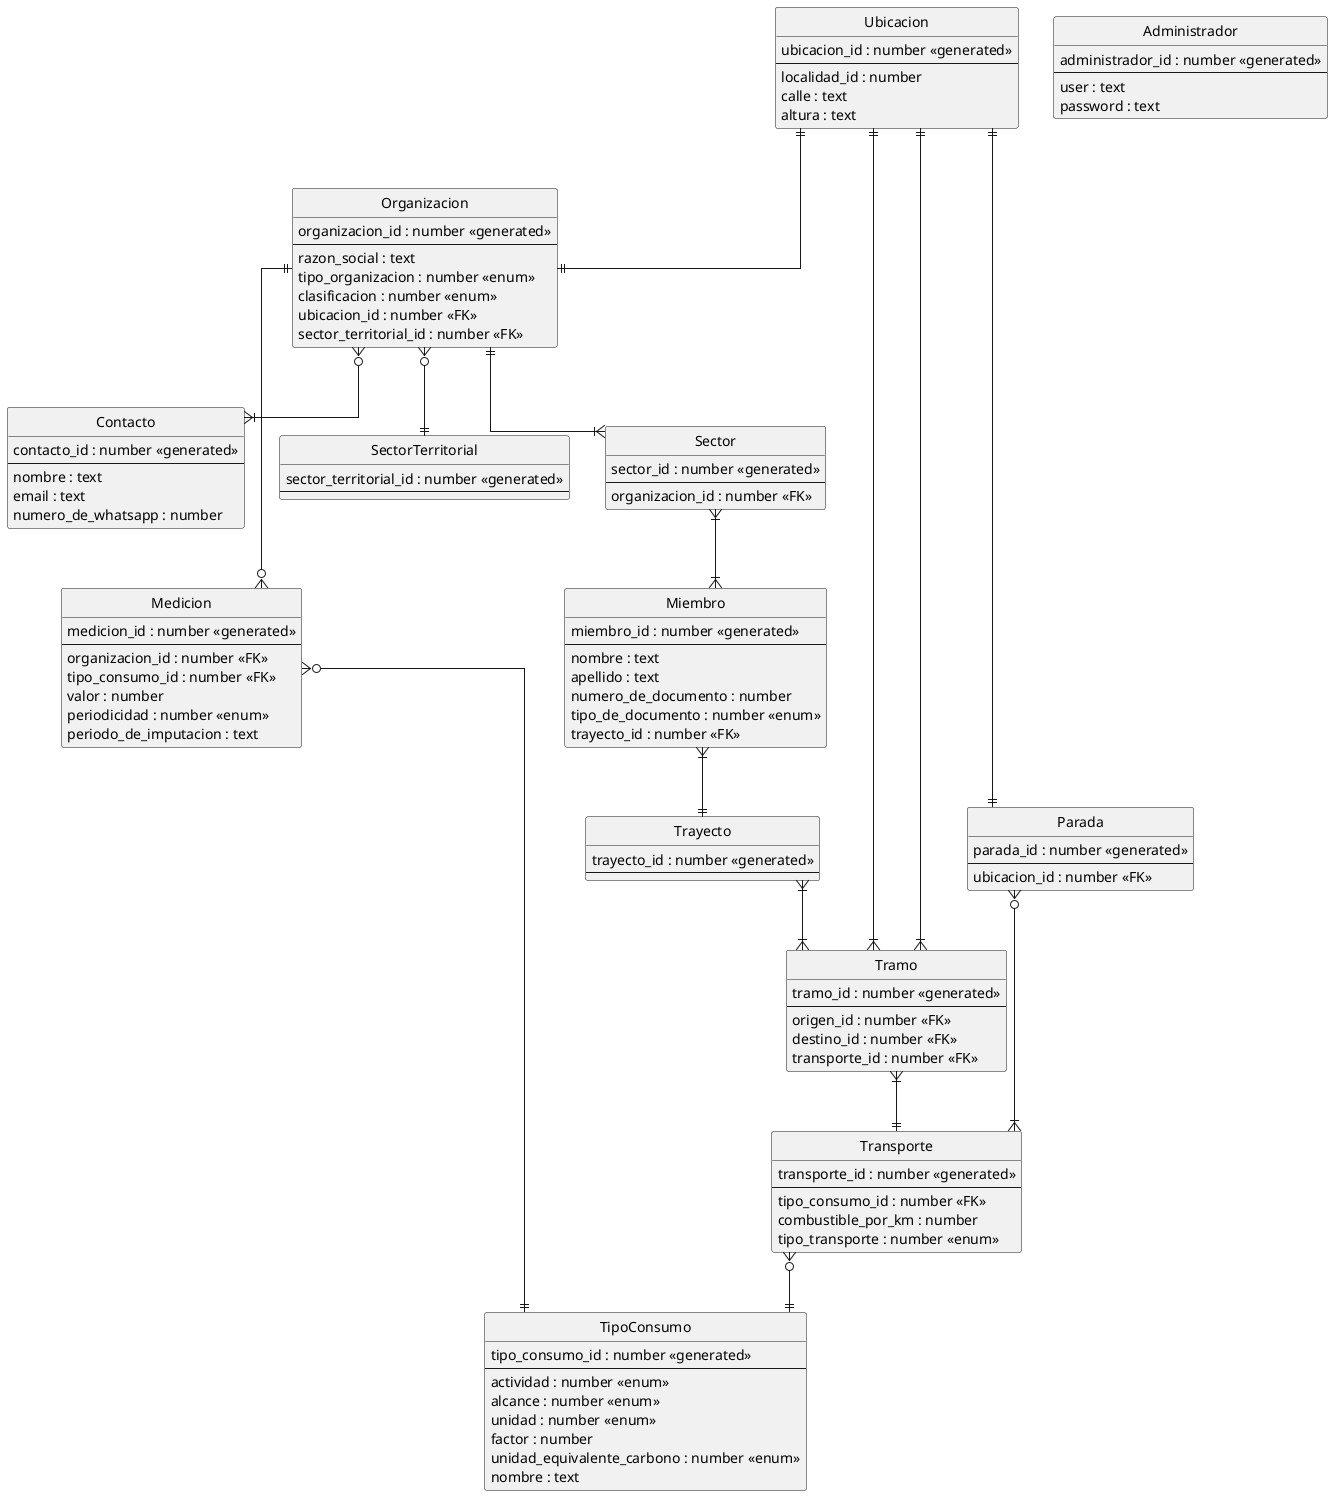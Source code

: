 @startuml DER

hide circle
skinparam linetype ortho

entity Organizacion {
  organizacion_id : number <<generated>>
  --
  razon_social : text
  tipo_organizacion : number <<enum>>
  clasificacion : number <<enum>>
  ubicacion_id : number <<FK>>
  sector_territorial_id : number <<FK>>
}

entity Contacto {
  contacto_id : number <<generated>>
  --
  nombre : text
  email : text
  numero_de_whatsapp : number
}

entity SectorTerritorial {
  sector_territorial_id : number <<generated>>
  --
}

entity TipoConsumo {
  tipo_consumo_id : number <<generated>>
  --
  actividad : number <<enum>>
  alcance : number <<enum>>
  unidad : number <<enum>>
  ' factor y unidad son embebidos
  factor : number
  unidad_equivalente_carbono : number <<enum>>
  nombre : text
}

entity Medicion {
  medicion_id : number <<generated>>
  --
  organizacion_id : number <<FK>>
  tipo_consumo_id : number <<FK>>
  valor : number
  periodicidad : number <<enum>>
  periodo_de_imputacion : text
}

entity Ubicacion {
  ubicacion_id : number <<generated>>
  --
  localidad_id : number
  calle : text
  altura : text
}

entity Sector {
  sector_id : number <<generated>>
  --
  organizacion_id : number <<FK>>
}

entity Miembro {
  miembro_id : number <<generated>>
  --
  nombre : text
  apellido : text
  numero_de_documento : number
  tipo_de_documento : number <<enum>>
  trayecto_id : number <<FK>>
}

entity Transporte {
  transporte_id : number <<generated>>
  --
  tipo_consumo_id : number <<FK>>
  combustible_por_km : number
  tipo_transporte : number <<enum>>
  ' Analizar herencia (single-table o join)
  ' VehiculoParticular, TransportePublico y ServicioContratado
}

entity Tramo {
  tramo_id : number <<generated>>
  --
  origen_id : number <<FK>>
  destino_id : number <<FK>>
  transporte_id : number <<FK>>
}

entity Trayecto {
  trayecto_id : number <<generated>>
  --
  ' Romper relacion con Tramo
}

entity Parada {
  parada_id : number <<generated>>
  --
  ubicacion_id : number <<FK>>
  ' Romper relacion con Transporte
}

entity Administrador {
  administrador_id : number <<generated>>
  --
  user : text
  password : text
}

Organizacion ||--|{ Sector
Sector }|--|{ Miembro
' Documento es propiedad de Miembro
Miembro }|--|| Trayecto
Trayecto }|--|{ Tramo
Tramo }|--|| Transporte
' Ver como hacer la Herencia de transporte (single table)
' TipoTransporte va como propiedad del Transporte
Parada }o--|{ Transporte
' ResultadoDistancia es propiedad de Parada
Ubicacion ||--|| Parada
Ubicacion ||--|| Organizacion
' Parada y Organizacion tienen FK de Ubicacion
Ubicacion||--|{ Tramo
Ubicacion||--|{ Tramo
' Tramo tiene 2 FK que referencian a Ubicacion
Organizacion||-o{ Medicion
Medicion }o--|| TipoConsumo
Transporte }o--|| TipoConsumo
' FE queda como embedded y TipoConsumo queda como Embeddable
' Administrador no tiene relacion con ninguna entidad
Organizacion }o--|{ Contacto
Organizacion }o--|| SectorTerritorial

' Queda romper las relaciones ManyToMany



@enduml
